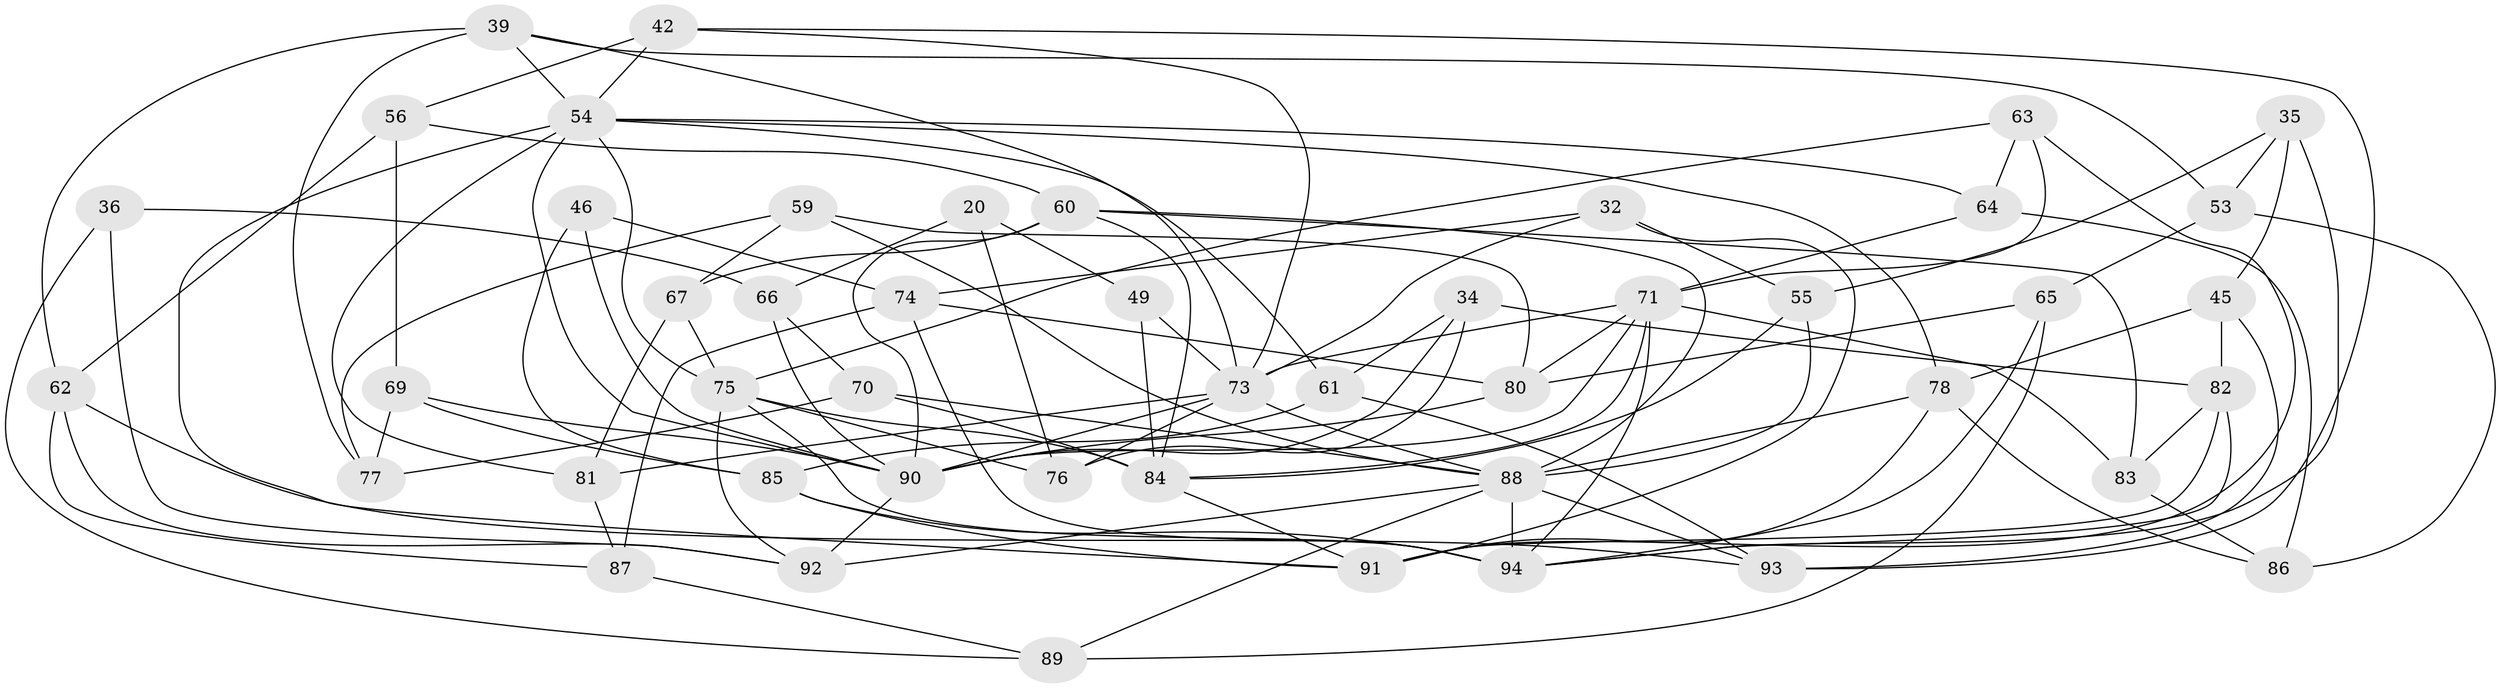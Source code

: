 // original degree distribution, {4: 1.0}
// Generated by graph-tools (version 1.1) at 2025/58/03/09/25 04:58:53]
// undirected, 47 vertices, 117 edges
graph export_dot {
graph [start="1"]
  node [color=gray90,style=filled];
  20;
  32;
  34;
  35;
  36;
  39 [super="+9"];
  42;
  45;
  46 [super="+38"];
  49 [super="+6"];
  53;
  54 [super="+48"];
  55;
  56;
  59;
  60 [super="+57"];
  61;
  62 [super="+51"];
  63;
  64;
  65;
  66;
  67;
  69;
  70;
  71 [super="+58"];
  73 [super="+52"];
  74 [super="+43"];
  75 [super="+10+37+68"];
  76;
  77;
  78 [super="+28"];
  80 [super="+29"];
  81;
  82 [super="+3"];
  83;
  84 [super="+2+47"];
  85 [super="+44"];
  86;
  87;
  88 [super="+4+19+16+25+33"];
  89;
  90 [super="+26+21+72"];
  91 [super="+5+50"];
  92 [super="+23+79"];
  93 [super="+30"];
  94 [super="+41+17"];
  20 -- 49 [weight=2];
  20 -- 76;
  20 -- 66;
  32 -- 73;
  32 -- 74;
  32 -- 55;
  32 -- 91;
  34 -- 61;
  34 -- 76;
  34 -- 82;
  34 -- 90;
  35 -- 53;
  35 -- 45;
  35 -- 55;
  35 -- 94;
  36 -- 89;
  36 -- 66;
  36 -- 92 [weight=2];
  39 -- 77;
  39 -- 53;
  39 -- 62 [weight=2];
  39 -- 54;
  39 -- 73;
  42 -- 56;
  42 -- 93;
  42 -- 54;
  42 -- 73;
  45 -- 82;
  45 -- 78;
  45 -- 93;
  46 -- 74;
  46 -- 85 [weight=3];
  46 -- 90 [weight=2];
  49 -- 84 [weight=3];
  49 -- 73;
  53 -- 65;
  53 -- 86;
  54 -- 61;
  54 -- 81;
  54 -- 90 [weight=2];
  54 -- 64;
  54 -- 75;
  54 -- 78;
  54 -- 91;
  55 -- 84;
  55 -- 88;
  56 -- 69;
  56 -- 60;
  56 -- 62;
  59 -- 67;
  59 -- 77;
  59 -- 88;
  59 -- 80;
  60 -- 90;
  60 -- 84 [weight=3];
  60 -- 83;
  60 -- 67;
  60 -- 88;
  61 -- 93;
  61 -- 85;
  62 -- 87;
  62 -- 92;
  62 -- 93;
  63 -- 75;
  63 -- 64;
  63 -- 91;
  63 -- 71;
  64 -- 86;
  64 -- 71;
  65 -- 89;
  65 -- 80;
  65 -- 94;
  66 -- 70;
  66 -- 90;
  67 -- 81;
  67 -- 75;
  69 -- 77;
  69 -- 85;
  69 -- 90;
  70 -- 77;
  70 -- 84;
  70 -- 88;
  71 -- 73;
  71 -- 80;
  71 -- 83;
  71 -- 84;
  71 -- 90;
  71 -- 94;
  73 -- 81;
  73 -- 90 [weight=2];
  73 -- 76;
  73 -- 88;
  74 -- 80 [weight=2];
  74 -- 94;
  74 -- 87;
  75 -- 84 [weight=3];
  75 -- 92;
  75 -- 76;
  75 -- 94 [weight=2];
  78 -- 86;
  78 -- 88 [weight=2];
  78 -- 91;
  80 -- 90;
  81 -- 87;
  82 -- 83;
  82 -- 94;
  82 -- 91 [weight=2];
  83 -- 86;
  84 -- 91 [weight=2];
  85 -- 91 [weight=2];
  85 -- 94;
  87 -- 89;
  88 -- 89;
  88 -- 94 [weight=2];
  88 -- 92 [weight=2];
  88 -- 93 [weight=2];
  90 -- 92 [weight=2];
}
